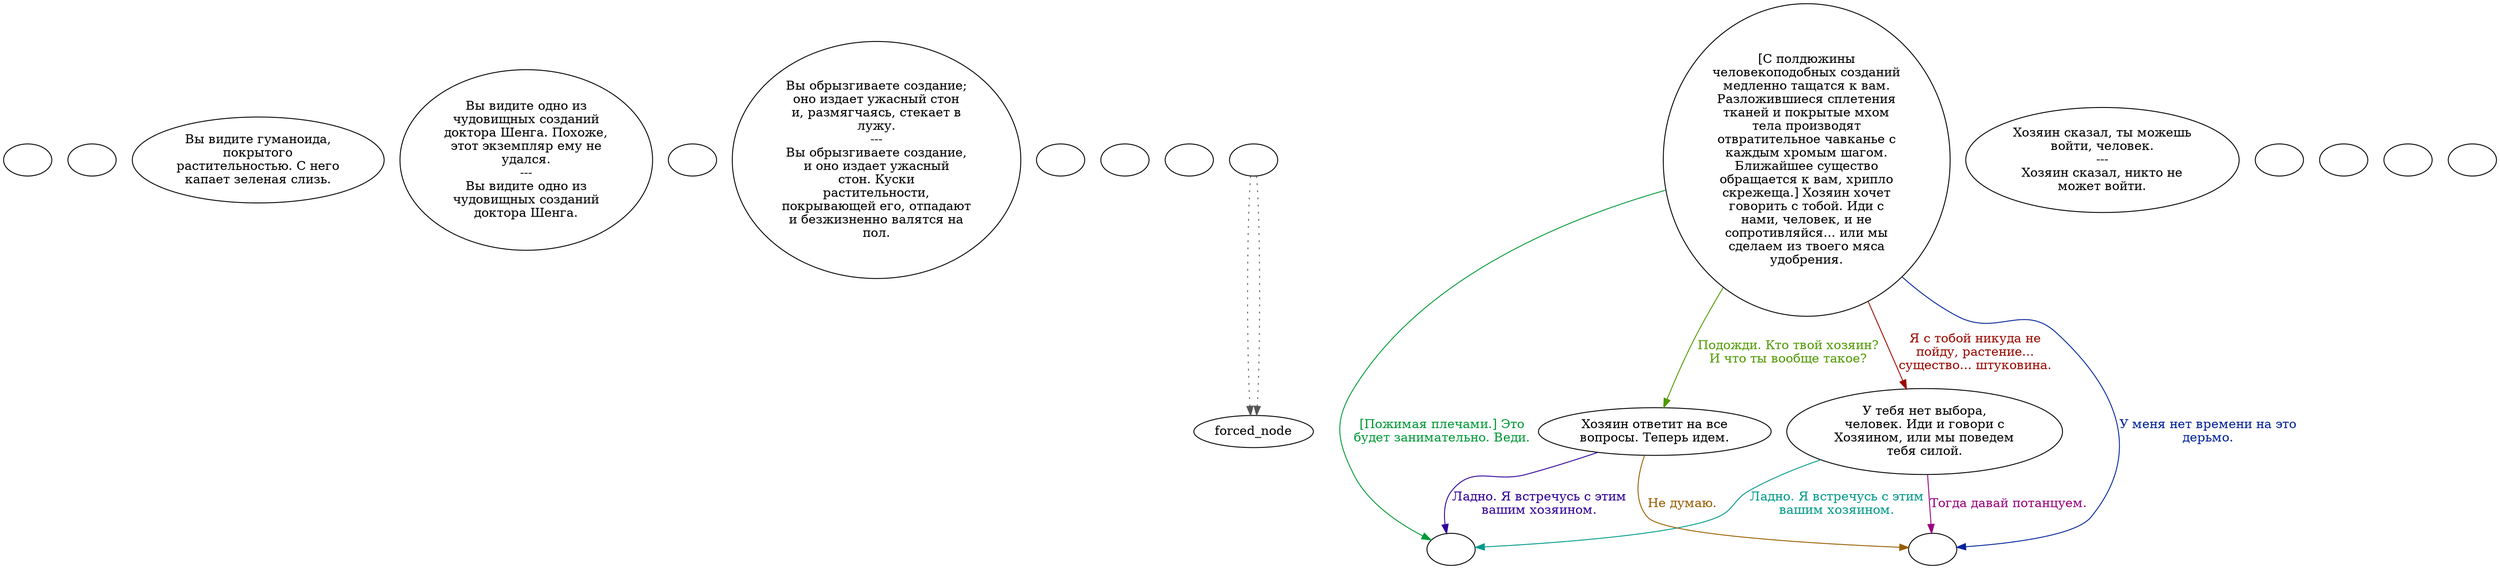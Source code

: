 digraph fcplntmn {
  "start" [style=filled       fillcolor="#FFFFFF"       color="#000000"]
  "start" [label=""]
  "use_p_proc" [style=filled       fillcolor="#FFFFFF"       color="#000000"]
  "use_p_proc" [label=""]
  "look_at_p_proc" [style=filled       fillcolor="#FFFFFF"       color="#000000"]
  "look_at_p_proc" [label="Вы видите гуманоида,\nпокрытого\nрастительностью. С него\nкапает зеленая слизь."]
  "description_p_proc" [style=filled       fillcolor="#FFFFFF"       color="#000000"]
  "description_p_proc" [label="Вы видите одно из\nчудовищных созданий\nдоктора Шенга. Похоже,\nэтот экземпляр ему не\nудался.\n---\nВы видите одно из\nчудовищных созданий\nдоктора Шенга."]
  "use_skill_on_p_proc" [style=filled       fillcolor="#FFFFFF"       color="#000000"]
  "use_skill_on_p_proc" [label=""]
  "use_obj_on_p_proc" [style=filled       fillcolor="#FFFFFF"       color="#000000"]
  "use_obj_on_p_proc" [label="Вы обрызгиваете создание;\nоно издает ужасный стон\nи, размягчаясь, стекает в\nлужу.\n---\nВы обрызгиваете создание,\nи оно издает ужасный\nстон. Куски\nрастительности,\nпокрывающей его, отпадают\nи безжизненно валятся на\nпол."]
  "damage_p_proc" [style=filled       fillcolor="#FFFFFF"       color="#000000"]
  "damage_p_proc" [label=""]
  "map_enter_p_proc" [style=filled       fillcolor="#FFFFFF"       color="#000000"]
  "map_enter_p_proc" [label=""]
  "map_update_p_proc" [style=filled       fillcolor="#FFFFFF"       color="#000000"]
  "map_update_p_proc" [label=""]
  "talk_p_proc" [style=filled       fillcolor="#FFFFFF"       color="#000000"]
  "talk_p_proc" -> "forced_node" [style=dotted color="#555555"]
  "talk_p_proc" -> "forced_node" [style=dotted color="#555555"]
  "talk_p_proc" [label=""]
  "Node001" [style=filled       fillcolor="#FFFFFF"       color="#000000"]
  "Node001" [label="[С полдюжины\nчеловекоподобных созданий\nмедленно тащатся к вам.\nРазложившиеся сплетения\nтканей и покрытые мхом\nтела производят\nотвратительное чавканье с\nкаждым хромым шагом.\nБлижайшее существо\nобращается к вам, хрипло\nскрежеща.] Хозяин хочет\nговорить с тобой. Иди с\nнами, человек, и не\nсопротивляйся... или мы\nсделаем из твоего мяса\nудобрения."]
  "Node001" -> "Node990" [label="[Пожимая плечами.] Это\nбудет занимательно. Веди." color="#009937" fontcolor="#009937"]
  "Node001" -> "Node002" [label="Я с тобой никуда не\nпойду, растение...\nсущество... штуковина." color="#990A00" fontcolor="#990A00"]
  "Node001" -> "Node998" [label="У меня нет времени на это\nдерьмо." color="#002399" fontcolor="#002399"]
  "Node001" -> "Node003" [label="Подожди. Кто твой хозяин?\nИ что ты вообще такое?" color="#4F9900" fontcolor="#4F9900"]
  "Node002" [style=filled       fillcolor="#FFFFFF"       color="#000000"]
  "Node002" [label="У тебя нет выбора,\nчеловек. Иди и говори с\nХозяином, или мы поведем\nтебя силой."]
  "Node002" -> "Node998" [label="Тогда давай потанцуем." color="#99007C" fontcolor="#99007C"]
  "Node002" -> "Node990" [label="Ладно. Я встречусь с этим\nвашим хозяином." color="#009989" fontcolor="#009989"]
  "Node003" [style=filled       fillcolor="#FFFFFF"       color="#000000"]
  "Node003" [label="Хозяин ответит на все\nвопросы. Теперь идем."]
  "Node003" -> "Node998" [label="Не думаю." color="#995D00" fontcolor="#995D00"]
  "Node003" -> "Node990" [label="Ладно. Я встречусь с этим\nвашим хозяином." color="#300099" fontcolor="#300099"]
  "Node990" [style=filled       fillcolor="#FFFFFF"       color="#000000"]
  "Node990" [label=""]
  "Node998" [style=filled       fillcolor="#FFFFFF"       color="#000000"]
  "Node998" [label=""]
  "timed_event_p_proc" [style=filled       fillcolor="#FFFFFF"       color="#000000"]
  "timed_event_p_proc" [label="Хозяин сказал, ты можешь\nвойти, человек.\n---\nХозяин сказал, никто не\nможет войти."]
  "critter_p_proc" [style=filled       fillcolor="#FFFFFF"       color="#000000"]
  "critter_p_proc" [label=""]
  "combat_p_proc" [style=filled       fillcolor="#FFFFFF"       color="#000000"]
  "combat_p_proc" [label=""]
  "pickup_p_proc" [style=filled       fillcolor="#FFFFFF"       color="#000000"]
  "pickup_p_proc" [label=""]
  "destroy_p_proc" [style=filled       fillcolor="#FFFFFF"       color="#000000"]
  "destroy_p_proc" [label=""]
}